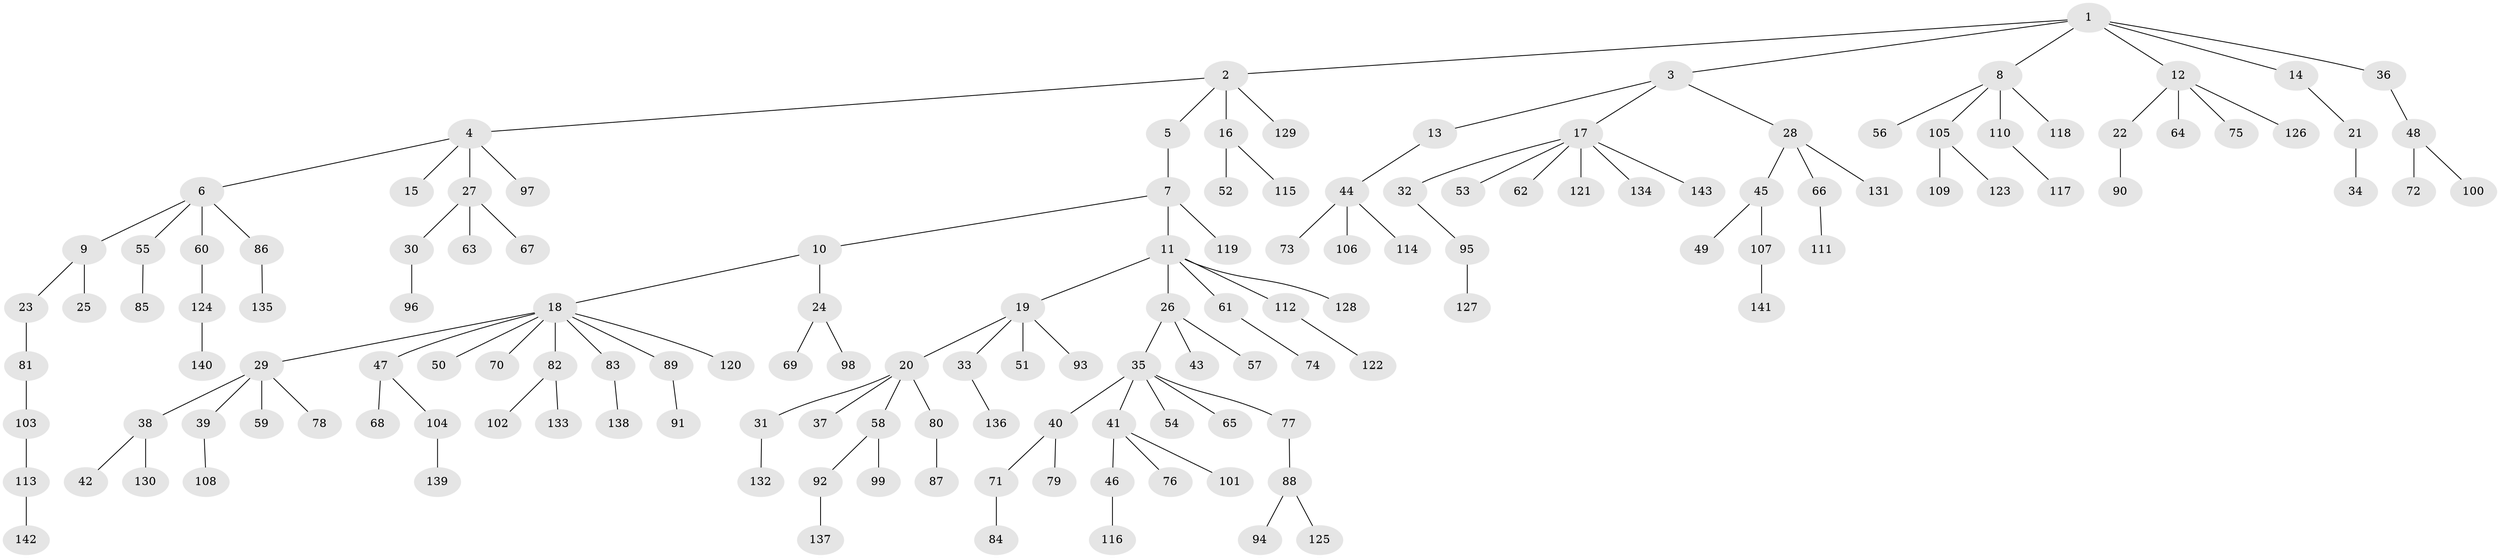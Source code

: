 // coarse degree distribution, {1: 0.8245614035087719, 2: 0.10526315789473684, 4: 0.03508771929824561, 10: 0.017543859649122806, 35: 0.017543859649122806}
// Generated by graph-tools (version 1.1) at 2025/55/03/04/25 21:55:48]
// undirected, 143 vertices, 142 edges
graph export_dot {
graph [start="1"]
  node [color=gray90,style=filled];
  1;
  2;
  3;
  4;
  5;
  6;
  7;
  8;
  9;
  10;
  11;
  12;
  13;
  14;
  15;
  16;
  17;
  18;
  19;
  20;
  21;
  22;
  23;
  24;
  25;
  26;
  27;
  28;
  29;
  30;
  31;
  32;
  33;
  34;
  35;
  36;
  37;
  38;
  39;
  40;
  41;
  42;
  43;
  44;
  45;
  46;
  47;
  48;
  49;
  50;
  51;
  52;
  53;
  54;
  55;
  56;
  57;
  58;
  59;
  60;
  61;
  62;
  63;
  64;
  65;
  66;
  67;
  68;
  69;
  70;
  71;
  72;
  73;
  74;
  75;
  76;
  77;
  78;
  79;
  80;
  81;
  82;
  83;
  84;
  85;
  86;
  87;
  88;
  89;
  90;
  91;
  92;
  93;
  94;
  95;
  96;
  97;
  98;
  99;
  100;
  101;
  102;
  103;
  104;
  105;
  106;
  107;
  108;
  109;
  110;
  111;
  112;
  113;
  114;
  115;
  116;
  117;
  118;
  119;
  120;
  121;
  122;
  123;
  124;
  125;
  126;
  127;
  128;
  129;
  130;
  131;
  132;
  133;
  134;
  135;
  136;
  137;
  138;
  139;
  140;
  141;
  142;
  143;
  1 -- 2;
  1 -- 3;
  1 -- 8;
  1 -- 12;
  1 -- 14;
  1 -- 36;
  2 -- 4;
  2 -- 5;
  2 -- 16;
  2 -- 129;
  3 -- 13;
  3 -- 17;
  3 -- 28;
  4 -- 6;
  4 -- 15;
  4 -- 27;
  4 -- 97;
  5 -- 7;
  6 -- 9;
  6 -- 55;
  6 -- 60;
  6 -- 86;
  7 -- 10;
  7 -- 11;
  7 -- 119;
  8 -- 56;
  8 -- 105;
  8 -- 110;
  8 -- 118;
  9 -- 23;
  9 -- 25;
  10 -- 18;
  10 -- 24;
  11 -- 19;
  11 -- 26;
  11 -- 61;
  11 -- 112;
  11 -- 128;
  12 -- 22;
  12 -- 64;
  12 -- 75;
  12 -- 126;
  13 -- 44;
  14 -- 21;
  16 -- 52;
  16 -- 115;
  17 -- 32;
  17 -- 53;
  17 -- 62;
  17 -- 121;
  17 -- 134;
  17 -- 143;
  18 -- 29;
  18 -- 47;
  18 -- 50;
  18 -- 70;
  18 -- 82;
  18 -- 83;
  18 -- 89;
  18 -- 120;
  19 -- 20;
  19 -- 33;
  19 -- 51;
  19 -- 93;
  20 -- 31;
  20 -- 37;
  20 -- 58;
  20 -- 80;
  21 -- 34;
  22 -- 90;
  23 -- 81;
  24 -- 69;
  24 -- 98;
  26 -- 35;
  26 -- 43;
  26 -- 57;
  27 -- 30;
  27 -- 63;
  27 -- 67;
  28 -- 45;
  28 -- 66;
  28 -- 131;
  29 -- 38;
  29 -- 39;
  29 -- 59;
  29 -- 78;
  30 -- 96;
  31 -- 132;
  32 -- 95;
  33 -- 136;
  35 -- 40;
  35 -- 41;
  35 -- 54;
  35 -- 65;
  35 -- 77;
  36 -- 48;
  38 -- 42;
  38 -- 130;
  39 -- 108;
  40 -- 71;
  40 -- 79;
  41 -- 46;
  41 -- 76;
  41 -- 101;
  44 -- 73;
  44 -- 106;
  44 -- 114;
  45 -- 49;
  45 -- 107;
  46 -- 116;
  47 -- 68;
  47 -- 104;
  48 -- 72;
  48 -- 100;
  55 -- 85;
  58 -- 92;
  58 -- 99;
  60 -- 124;
  61 -- 74;
  66 -- 111;
  71 -- 84;
  77 -- 88;
  80 -- 87;
  81 -- 103;
  82 -- 102;
  82 -- 133;
  83 -- 138;
  86 -- 135;
  88 -- 94;
  88 -- 125;
  89 -- 91;
  92 -- 137;
  95 -- 127;
  103 -- 113;
  104 -- 139;
  105 -- 109;
  105 -- 123;
  107 -- 141;
  110 -- 117;
  112 -- 122;
  113 -- 142;
  124 -- 140;
}
